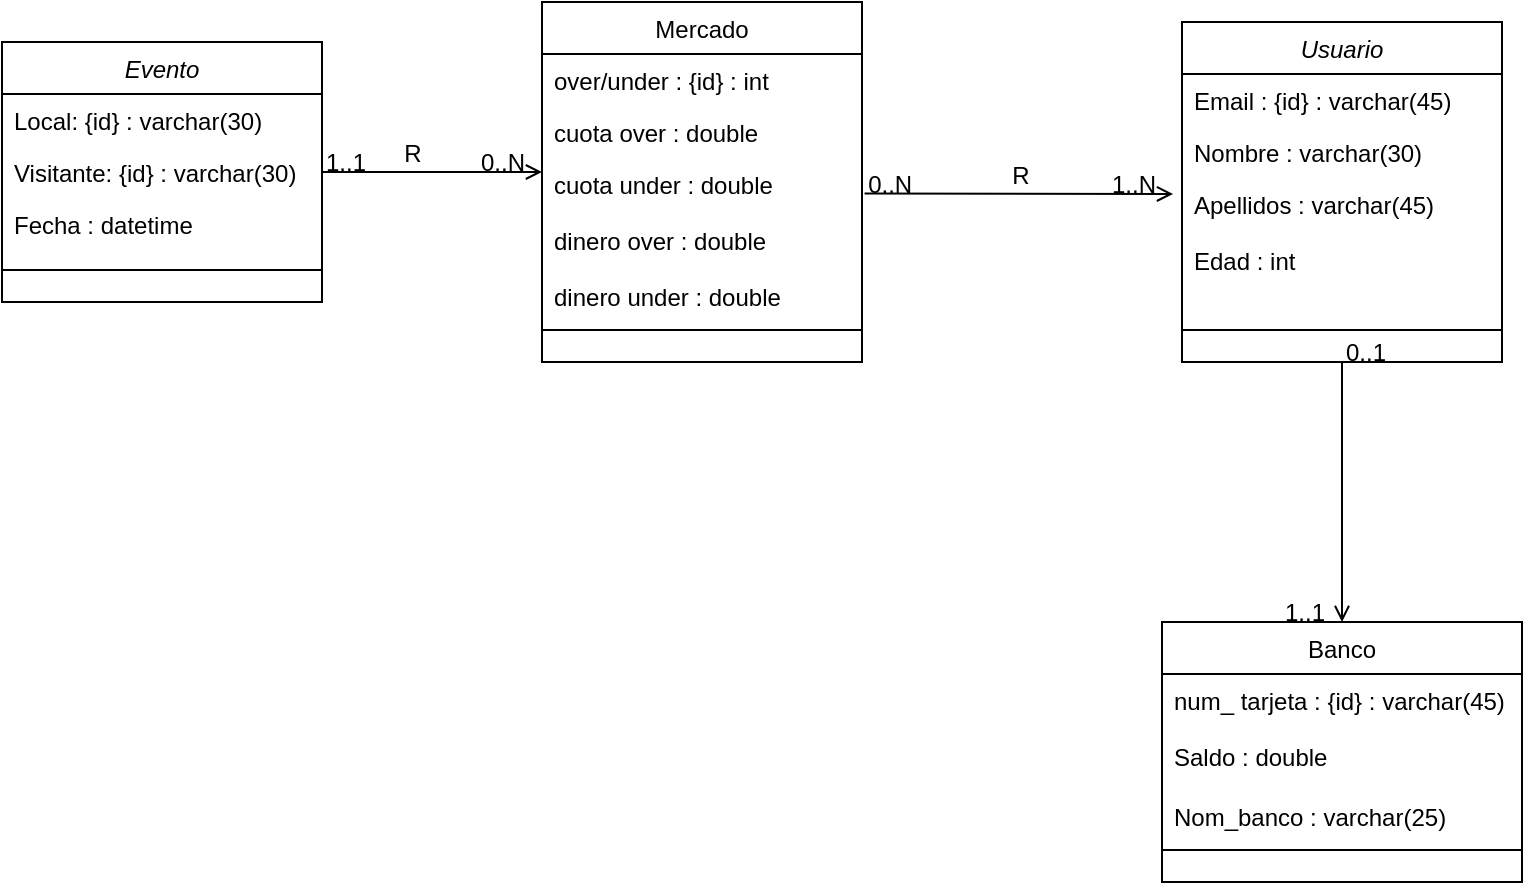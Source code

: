<mxfile version="13.1.2" type="device"><diagram id="uomXqlhl83uHP-4eXc4D" name="Page-1"><mxGraphModel dx="1422" dy="762" grid="1" gridSize="10" guides="1" tooltips="1" connect="1" arrows="1" fold="1" page="1" pageScale="1" pageWidth="827" pageHeight="1169" math="0" shadow="0"><root><mxCell id="0"/><mxCell id="1" parent="0"/><mxCell id="zSi1ow1ghK2CsNPCCGCX-24" value="" style="endArrow=open;shadow=0;strokeWidth=1;rounded=0;endFill=1;edgeStyle=elbowEdgeStyle;elbow=vertical;" edge="1" parent="1" source="zSi1ow1ghK2CsNPCCGCX-42" target="zSi1ow1ghK2CsNPCCGCX-37"><mxGeometry x="0.5" y="41" relative="1" as="geometry"><mxPoint x="380" y="192" as="sourcePoint"/><mxPoint x="540" y="192" as="targetPoint"/><mxPoint x="-40" y="32" as="offset"/></mxGeometry></mxCell><mxCell id="zSi1ow1ghK2CsNPCCGCX-25" value="0..1" style="resizable=0;align=left;verticalAlign=bottom;labelBackgroundColor=none;fontSize=12;" connectable="0" vertex="1" parent="zSi1ow1ghK2CsNPCCGCX-24"><mxGeometry x="-1" relative="1" as="geometry"><mxPoint y="4" as="offset"/></mxGeometry></mxCell><mxCell id="zSi1ow1ghK2CsNPCCGCX-26" value="1..1" style="resizable=0;align=right;verticalAlign=bottom;labelBackgroundColor=none;fontSize=12;" connectable="0" vertex="1" parent="zSi1ow1ghK2CsNPCCGCX-24"><mxGeometry x="1" relative="1" as="geometry"><mxPoint x="-7" y="4" as="offset"/></mxGeometry></mxCell><mxCell id="zSi1ow1ghK2CsNPCCGCX-27" value="R" style="text;html=1;resizable=0;points=[];;align=center;verticalAlign=middle;labelBackgroundColor=none;rounded=0;shadow=0;strokeWidth=1;fontSize=12;" vertex="1" connectable="0" parent="zSi1ow1ghK2CsNPCCGCX-24"><mxGeometry x="0.5" y="49" relative="1" as="geometry"><mxPoint x="-38" y="40" as="offset"/></mxGeometry></mxCell><mxCell id="zSi1ow1ghK2CsNPCCGCX-28" value="" style="endArrow=open;shadow=0;strokeWidth=1;rounded=0;endFill=1;edgeStyle=elbowEdgeStyle;elbow=vertical;" edge="1" parent="1" source="zSi1ow1ghK2CsNPCCGCX-32" target="zSi1ow1ghK2CsNPCCGCX-47"><mxGeometry x="0.5" y="41" relative="1" as="geometry"><mxPoint x="350" y="32" as="sourcePoint"/><mxPoint x="510" y="32" as="targetPoint"/><mxPoint x="-40" y="32" as="offset"/></mxGeometry></mxCell><mxCell id="zSi1ow1ghK2CsNPCCGCX-29" value="1..1" style="resizable=0;align=left;verticalAlign=bottom;labelBackgroundColor=none;fontSize=12;" connectable="0" vertex="1" parent="zSi1ow1ghK2CsNPCCGCX-28"><mxGeometry x="-1" relative="1" as="geometry"><mxPoint y="4" as="offset"/></mxGeometry></mxCell><mxCell id="zSi1ow1ghK2CsNPCCGCX-30" value="0..N" style="resizable=0;align=right;verticalAlign=bottom;labelBackgroundColor=none;fontSize=12;" connectable="0" vertex="1" parent="zSi1ow1ghK2CsNPCCGCX-28"><mxGeometry x="1" relative="1" as="geometry"><mxPoint x="-7" y="4" as="offset"/></mxGeometry></mxCell><mxCell id="zSi1ow1ghK2CsNPCCGCX-31" value="R" style="text;html=1;resizable=0;points=[];;align=center;verticalAlign=middle;labelBackgroundColor=none;rounded=0;shadow=0;strokeWidth=1;fontSize=12;" vertex="1" connectable="0" parent="zSi1ow1ghK2CsNPCCGCX-28"><mxGeometry x="0.5" y="49" relative="1" as="geometry"><mxPoint x="-38" y="40" as="offset"/></mxGeometry></mxCell><mxCell id="zSi1ow1ghK2CsNPCCGCX-32" value="Evento" style="swimlane;fontStyle=2;align=center;verticalAlign=top;childLayout=stackLayout;horizontal=1;startSize=26;horizontalStack=0;resizeParent=1;resizeLast=0;collapsible=1;marginBottom=0;rounded=0;shadow=0;strokeWidth=1;" vertex="1" parent="1"><mxGeometry x="10" y="40" width="160" height="130" as="geometry"><mxRectangle x="230" y="140" width="160" height="26" as="alternateBounds"/></mxGeometry></mxCell><mxCell id="zSi1ow1ghK2CsNPCCGCX-33" value="Local: {id} : varchar(30)" style="text;align=left;verticalAlign=top;spacingLeft=4;spacingRight=4;overflow=hidden;rotatable=0;points=[[0,0.5],[1,0.5]];portConstraint=eastwest;" vertex="1" parent="zSi1ow1ghK2CsNPCCGCX-32"><mxGeometry y="26" width="160" height="26" as="geometry"/></mxCell><mxCell id="zSi1ow1ghK2CsNPCCGCX-34" value="Visitante: {id} : varchar(30)" style="text;align=left;verticalAlign=top;spacingLeft=4;spacingRight=4;overflow=hidden;rotatable=0;points=[[0,0.5],[1,0.5]];portConstraint=eastwest;rounded=0;shadow=0;html=0;" vertex="1" parent="zSi1ow1ghK2CsNPCCGCX-32"><mxGeometry y="52" width="160" height="26" as="geometry"/></mxCell><mxCell id="zSi1ow1ghK2CsNPCCGCX-35" value="Fecha : datetime" style="text;align=left;verticalAlign=top;spacingLeft=4;spacingRight=4;overflow=hidden;rotatable=0;points=[[0,0.5],[1,0.5]];portConstraint=eastwest;rounded=0;shadow=0;html=0;" vertex="1" parent="zSi1ow1ghK2CsNPCCGCX-32"><mxGeometry y="78" width="160" height="32" as="geometry"/></mxCell><mxCell id="zSi1ow1ghK2CsNPCCGCX-36" value="" style="line;html=1;strokeWidth=1;align=left;verticalAlign=middle;spacingTop=-1;spacingLeft=3;spacingRight=3;rotatable=0;labelPosition=right;points=[];portConstraint=eastwest;" vertex="1" parent="zSi1ow1ghK2CsNPCCGCX-32"><mxGeometry y="110" width="160" height="8" as="geometry"/></mxCell><mxCell id="zSi1ow1ghK2CsNPCCGCX-42" value="Usuario" style="swimlane;fontStyle=2;align=center;verticalAlign=top;childLayout=stackLayout;horizontal=1;startSize=26;horizontalStack=0;resizeParent=1;resizeLast=0;collapsible=1;marginBottom=0;rounded=0;shadow=0;strokeWidth=1;" vertex="1" parent="1"><mxGeometry x="600" y="30" width="160" height="170" as="geometry"><mxRectangle x="230" y="140" width="160" height="26" as="alternateBounds"/></mxGeometry></mxCell><mxCell id="zSi1ow1ghK2CsNPCCGCX-43" value="Email : {id} : varchar(45)" style="text;align=left;verticalAlign=top;spacingLeft=4;spacingRight=4;overflow=hidden;rotatable=0;points=[[0,0.5],[1,0.5]];portConstraint=eastwest;" vertex="1" parent="zSi1ow1ghK2CsNPCCGCX-42"><mxGeometry y="26" width="160" height="26" as="geometry"/></mxCell><mxCell id="zSi1ow1ghK2CsNPCCGCX-44" value="Nombre : varchar(30)" style="text;align=left;verticalAlign=top;spacingLeft=4;spacingRight=4;overflow=hidden;rotatable=0;points=[[0,0.5],[1,0.5]];portConstraint=eastwest;rounded=0;shadow=0;html=0;" vertex="1" parent="zSi1ow1ghK2CsNPCCGCX-42"><mxGeometry y="52" width="160" height="26" as="geometry"/></mxCell><mxCell id="zSi1ow1ghK2CsNPCCGCX-45" value="Apellidos : varchar(45)&#10;&#10;Edad : int&#10;" style="text;align=left;verticalAlign=top;spacingLeft=4;spacingRight=4;overflow=hidden;rotatable=0;points=[[0,0.5],[1,0.5]];portConstraint=eastwest;rounded=0;shadow=0;html=0;" vertex="1" parent="zSi1ow1ghK2CsNPCCGCX-42"><mxGeometry y="78" width="160" height="72" as="geometry"/></mxCell><mxCell id="zSi1ow1ghK2CsNPCCGCX-46" value="" style="line;html=1;strokeWidth=1;align=left;verticalAlign=middle;spacingTop=-1;spacingLeft=3;spacingRight=3;rotatable=0;labelPosition=right;points=[];portConstraint=eastwest;" vertex="1" parent="zSi1ow1ghK2CsNPCCGCX-42"><mxGeometry y="150" width="160" height="8" as="geometry"/></mxCell><mxCell id="zSi1ow1ghK2CsNPCCGCX-47" value="Mercado" style="swimlane;fontStyle=0;align=center;verticalAlign=top;childLayout=stackLayout;horizontal=1;startSize=26;horizontalStack=0;resizeParent=1;resizeLast=0;collapsible=1;marginBottom=0;rounded=0;shadow=0;strokeWidth=1;" vertex="1" parent="1"><mxGeometry x="280" y="20" width="160" height="180" as="geometry"><mxRectangle x="550" y="140" width="160" height="26" as="alternateBounds"/></mxGeometry></mxCell><mxCell id="zSi1ow1ghK2CsNPCCGCX-48" value="over/under : {id} : int" style="text;align=left;verticalAlign=top;spacingLeft=4;spacingRight=4;overflow=hidden;rotatable=0;points=[[0,0.5],[1,0.5]];portConstraint=eastwest;" vertex="1" parent="zSi1ow1ghK2CsNPCCGCX-47"><mxGeometry y="26" width="160" height="26" as="geometry"/></mxCell><mxCell id="zSi1ow1ghK2CsNPCCGCX-49" value="cuota over : double" style="text;align=left;verticalAlign=top;spacingLeft=4;spacingRight=4;overflow=hidden;rotatable=0;points=[[0,0.5],[1,0.5]];portConstraint=eastwest;rounded=0;shadow=0;html=0;" vertex="1" parent="zSi1ow1ghK2CsNPCCGCX-47"><mxGeometry y="52" width="160" height="26" as="geometry"/></mxCell><mxCell id="zSi1ow1ghK2CsNPCCGCX-50" value="cuota under : double&#10;&#10;dinero over : double&#10;&#10;dinero under : double" style="text;align=left;verticalAlign=top;spacingLeft=4;spacingRight=4;overflow=hidden;rotatable=0;points=[[0,0.5],[1,0.5]];portConstraint=eastwest;rounded=0;shadow=0;html=0;" vertex="1" parent="zSi1ow1ghK2CsNPCCGCX-47"><mxGeometry y="78" width="160" height="82" as="geometry"/></mxCell><mxCell id="zSi1ow1ghK2CsNPCCGCX-51" value="" style="line;html=1;strokeWidth=1;align=left;verticalAlign=middle;spacingTop=-1;spacingLeft=3;spacingRight=3;rotatable=0;labelPosition=right;points=[];portConstraint=eastwest;" vertex="1" parent="zSi1ow1ghK2CsNPCCGCX-47"><mxGeometry y="160" width="160" height="8" as="geometry"/></mxCell><mxCell id="zSi1ow1ghK2CsNPCCGCX-52" value="" style="endArrow=open;shadow=0;strokeWidth=1;rounded=0;endFill=1;edgeStyle=elbowEdgeStyle;elbow=vertical;exitX=1.008;exitY=0.217;exitDx=0;exitDy=0;exitPerimeter=0;entryX=-0.028;entryY=0.108;entryDx=0;entryDy=0;entryPerimeter=0;" edge="1" parent="1" source="zSi1ow1ghK2CsNPCCGCX-50" target="zSi1ow1ghK2CsNPCCGCX-45"><mxGeometry x="0.5" y="41" relative="1" as="geometry"><mxPoint x="460" y="115" as="sourcePoint"/><mxPoint x="560" y="115" as="targetPoint"/><mxPoint x="-40" y="32" as="offset"/></mxGeometry></mxCell><mxCell id="zSi1ow1ghK2CsNPCCGCX-53" value="0..N" style="resizable=0;align=left;verticalAlign=bottom;labelBackgroundColor=none;fontSize=12;" connectable="0" vertex="1" parent="zSi1ow1ghK2CsNPCCGCX-52"><mxGeometry x="-1" relative="1" as="geometry"><mxPoint y="4" as="offset"/></mxGeometry></mxCell><mxCell id="zSi1ow1ghK2CsNPCCGCX-54" value="1..N" style="resizable=0;align=right;verticalAlign=bottom;labelBackgroundColor=none;fontSize=12;" connectable="0" vertex="1" parent="zSi1ow1ghK2CsNPCCGCX-52"><mxGeometry x="1" relative="1" as="geometry"><mxPoint x="-7" y="4" as="offset"/></mxGeometry></mxCell><mxCell id="zSi1ow1ghK2CsNPCCGCX-55" value="R" style="text;html=1;resizable=0;points=[];;align=center;verticalAlign=middle;labelBackgroundColor=none;rounded=0;shadow=0;strokeWidth=1;fontSize=12;" vertex="1" connectable="0" parent="zSi1ow1ghK2CsNPCCGCX-52"><mxGeometry x="0.5" y="49" relative="1" as="geometry"><mxPoint x="-38" y="40" as="offset"/></mxGeometry></mxCell><mxCell id="zSi1ow1ghK2CsNPCCGCX-37" value="Banco" style="swimlane;fontStyle=0;align=center;verticalAlign=top;childLayout=stackLayout;horizontal=1;startSize=26;horizontalStack=0;resizeParent=1;resizeLast=0;collapsible=1;marginBottom=0;rounded=0;shadow=0;strokeWidth=1;" vertex="1" parent="1"><mxGeometry x="590" y="330" width="180" height="130" as="geometry"><mxRectangle x="550" y="140" width="160" height="26" as="alternateBounds"/></mxGeometry></mxCell><mxCell id="zSi1ow1ghK2CsNPCCGCX-38" value="num_ tarjeta : {id} : varchar(45)&#10;&#10;Saldo : double" style="text;align=left;verticalAlign=top;spacingLeft=4;spacingRight=4;overflow=hidden;rotatable=0;points=[[0,0.5],[1,0.5]];portConstraint=eastwest;" vertex="1" parent="zSi1ow1ghK2CsNPCCGCX-37"><mxGeometry y="26" width="180" height="44" as="geometry"/></mxCell><mxCell id="zSi1ow1ghK2CsNPCCGCX-39" value="&#10;Nom_banco : varchar(25)" style="text;align=left;verticalAlign=top;spacingLeft=4;spacingRight=4;overflow=hidden;rotatable=0;points=[[0,0.5],[1,0.5]];portConstraint=eastwest;rounded=0;shadow=0;html=0;" vertex="1" parent="zSi1ow1ghK2CsNPCCGCX-37"><mxGeometry y="70" width="180" height="40" as="geometry"/></mxCell><mxCell id="zSi1ow1ghK2CsNPCCGCX-41" value="" style="line;html=1;strokeWidth=1;align=left;verticalAlign=middle;spacingTop=-1;spacingLeft=3;spacingRight=3;rotatable=0;labelPosition=right;points=[];portConstraint=eastwest;" vertex="1" parent="zSi1ow1ghK2CsNPCCGCX-37"><mxGeometry y="110" width="180" height="8" as="geometry"/></mxCell></root></mxGraphModel></diagram></mxfile>